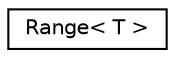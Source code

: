 digraph "Graphical Class Hierarchy"
{
 // LATEX_PDF_SIZE
  edge [fontname="Helvetica",fontsize="10",labelfontname="Helvetica",labelfontsize="10"];
  node [fontname="Helvetica",fontsize="10",shape=record];
  rankdir="LR";
  Node0 [label="Range\< T \>",height=0.2,width=0.4,color="black", fillcolor="white", style="filled",URL="$structRange.html",tooltip="A range of numeric values."];
}
